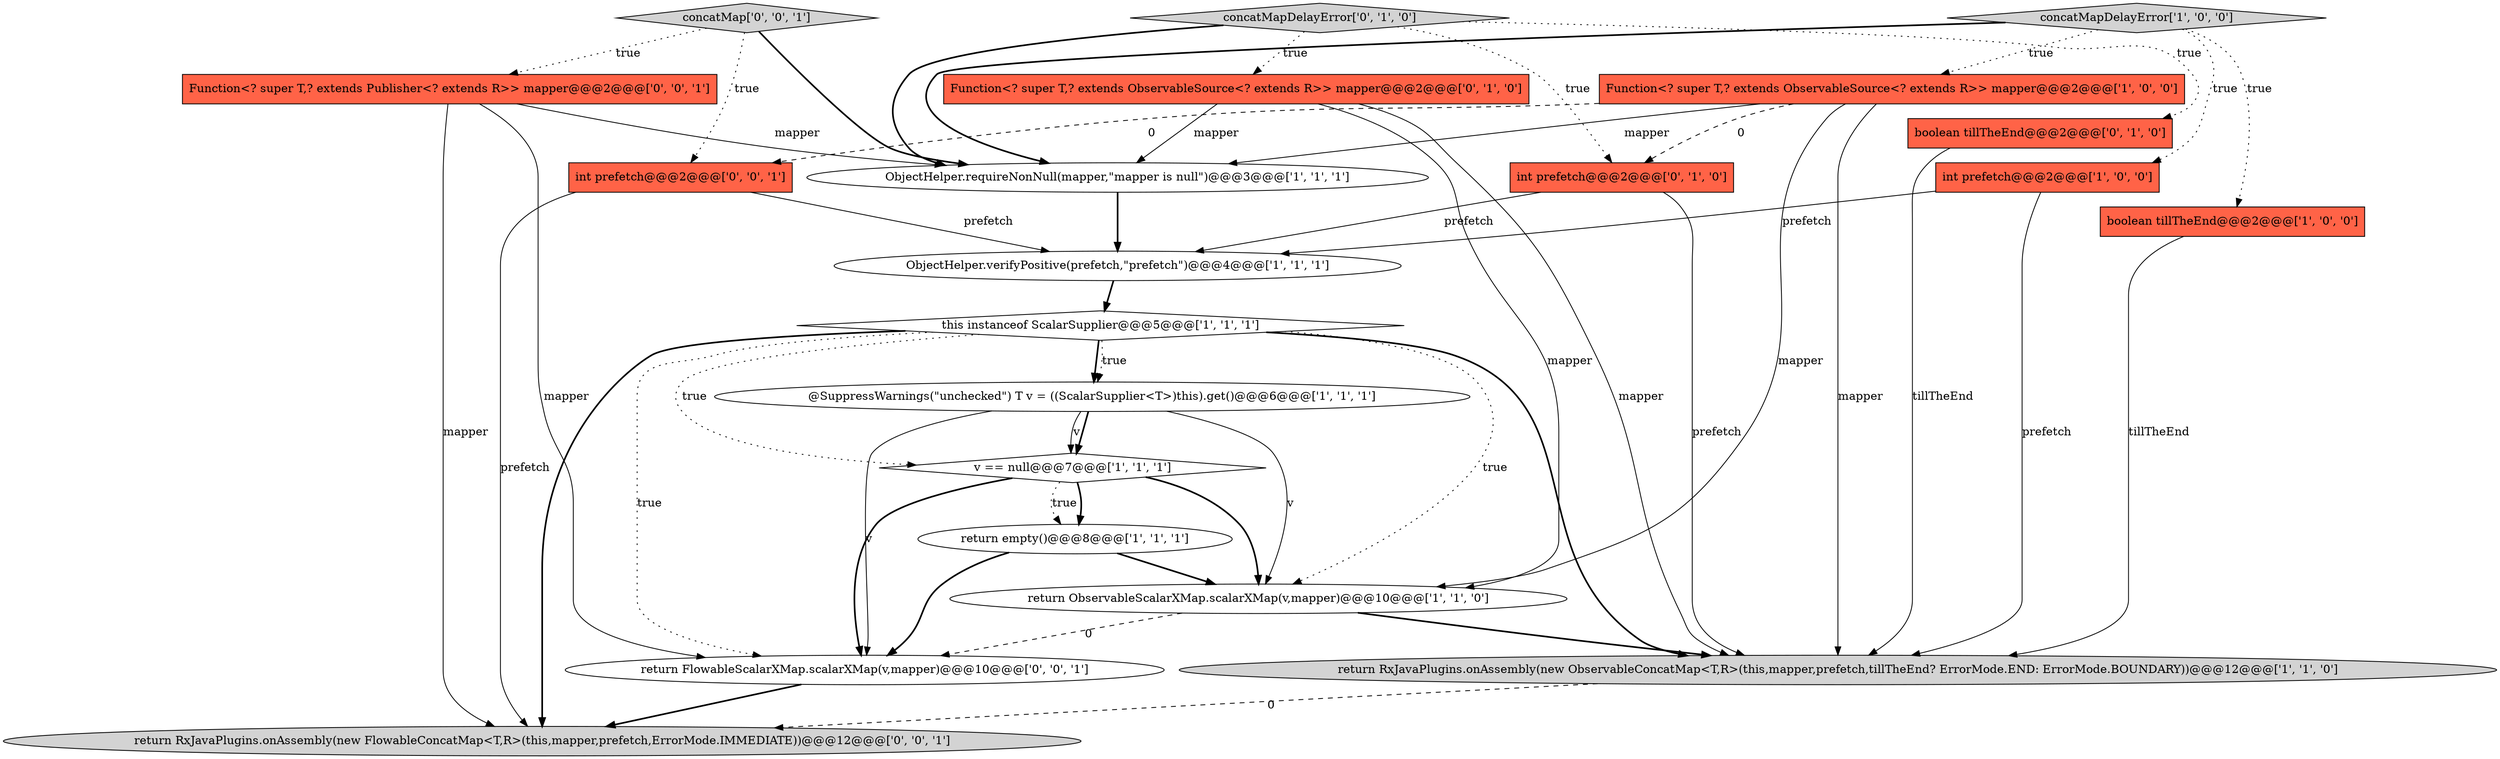 digraph {
20 [style = filled, label = "int prefetch@@@2@@@['0', '0', '1']", fillcolor = tomato, shape = box image = "AAA0AAABBB3BBB"];
19 [style = filled, label = "return FlowableScalarXMap.scalarXMap(v,mapper)@@@10@@@['0', '0', '1']", fillcolor = white, shape = ellipse image = "AAA0AAABBB3BBB"];
5 [style = filled, label = "ObjectHelper.requireNonNull(mapper,\"mapper is null\")@@@3@@@['1', '1', '1']", fillcolor = white, shape = ellipse image = "AAA0AAABBB1BBB"];
13 [style = filled, label = "Function<? super T,? extends ObservableSource<? extends R>> mapper@@@2@@@['0', '1', '0']", fillcolor = tomato, shape = box image = "AAA0AAABBB2BBB"];
7 [style = filled, label = "Function<? super T,? extends ObservableSource<? extends R>> mapper@@@2@@@['1', '0', '0']", fillcolor = tomato, shape = box image = "AAA1AAABBB1BBB"];
11 [style = filled, label = "this instanceof ScalarSupplier@@@5@@@['1', '1', '1']", fillcolor = white, shape = diamond image = "AAA0AAABBB1BBB"];
18 [style = filled, label = "Function<? super T,? extends Publisher<? extends R>> mapper@@@2@@@['0', '0', '1']", fillcolor = tomato, shape = box image = "AAA0AAABBB3BBB"];
3 [style = filled, label = "return RxJavaPlugins.onAssembly(new ObservableConcatMap<T,R>(this,mapper,prefetch,tillTheEnd? ErrorMode.END: ErrorMode.BOUNDARY))@@@12@@@['1', '1', '0']", fillcolor = lightgray, shape = ellipse image = "AAA0AAABBB1BBB"];
14 [style = filled, label = "concatMapDelayError['0', '1', '0']", fillcolor = lightgray, shape = diamond image = "AAA0AAABBB2BBB"];
6 [style = filled, label = "@SuppressWarnings(\"unchecked\") T v = ((ScalarSupplier<T>)this).get()@@@6@@@['1', '1', '1']", fillcolor = white, shape = ellipse image = "AAA0AAABBB1BBB"];
0 [style = filled, label = "return ObservableScalarXMap.scalarXMap(v,mapper)@@@10@@@['1', '1', '0']", fillcolor = white, shape = ellipse image = "AAA0AAABBB1BBB"];
10 [style = filled, label = "return empty()@@@8@@@['1', '1', '1']", fillcolor = white, shape = ellipse image = "AAA0AAABBB1BBB"];
9 [style = filled, label = "v == null@@@7@@@['1', '1', '1']", fillcolor = white, shape = diamond image = "AAA0AAABBB1BBB"];
1 [style = filled, label = "boolean tillTheEnd@@@2@@@['1', '0', '0']", fillcolor = tomato, shape = box image = "AAA0AAABBB1BBB"];
15 [style = filled, label = "int prefetch@@@2@@@['0', '1', '0']", fillcolor = tomato, shape = box image = "AAA1AAABBB2BBB"];
2 [style = filled, label = "ObjectHelper.verifyPositive(prefetch,\"prefetch\")@@@4@@@['1', '1', '1']", fillcolor = white, shape = ellipse image = "AAA0AAABBB1BBB"];
4 [style = filled, label = "int prefetch@@@2@@@['1', '0', '0']", fillcolor = tomato, shape = box image = "AAA0AAABBB1BBB"];
17 [style = filled, label = "return RxJavaPlugins.onAssembly(new FlowableConcatMap<T,R>(this,mapper,prefetch,ErrorMode.IMMEDIATE))@@@12@@@['0', '0', '1']", fillcolor = lightgray, shape = ellipse image = "AAA0AAABBB3BBB"];
12 [style = filled, label = "boolean tillTheEnd@@@2@@@['0', '1', '0']", fillcolor = tomato, shape = box image = "AAA0AAABBB2BBB"];
16 [style = filled, label = "concatMap['0', '0', '1']", fillcolor = lightgray, shape = diamond image = "AAA0AAABBB3BBB"];
8 [style = filled, label = "concatMapDelayError['1', '0', '0']", fillcolor = lightgray, shape = diamond image = "AAA0AAABBB1BBB"];
0->3 [style = bold, label=""];
7->3 [style = solid, label="mapper"];
7->0 [style = solid, label="mapper"];
3->17 [style = dashed, label="0"];
6->9 [style = solid, label="v"];
9->0 [style = bold, label=""];
14->12 [style = dotted, label="true"];
16->18 [style = dotted, label="true"];
6->0 [style = solid, label="v"];
0->19 [style = dashed, label="0"];
10->19 [style = bold, label=""];
11->6 [style = bold, label=""];
6->19 [style = solid, label="v"];
18->17 [style = solid, label="mapper"];
7->20 [style = dashed, label="0"];
8->7 [style = dotted, label="true"];
16->20 [style = dotted, label="true"];
20->17 [style = solid, label="prefetch"];
11->9 [style = dotted, label="true"];
15->3 [style = solid, label="prefetch"];
7->5 [style = solid, label="mapper"];
19->17 [style = bold, label=""];
9->10 [style = bold, label=""];
8->4 [style = dotted, label="true"];
13->5 [style = solid, label="mapper"];
18->19 [style = solid, label="mapper"];
4->3 [style = solid, label="prefetch"];
14->13 [style = dotted, label="true"];
20->2 [style = solid, label="prefetch"];
8->1 [style = dotted, label="true"];
14->15 [style = dotted, label="true"];
5->2 [style = bold, label=""];
8->5 [style = bold, label=""];
11->3 [style = bold, label=""];
11->6 [style = dotted, label="true"];
11->0 [style = dotted, label="true"];
10->0 [style = bold, label=""];
13->0 [style = solid, label="mapper"];
7->15 [style = dashed, label="0"];
15->2 [style = solid, label="prefetch"];
9->19 [style = bold, label=""];
16->5 [style = bold, label=""];
11->17 [style = bold, label=""];
4->2 [style = solid, label="prefetch"];
11->19 [style = dotted, label="true"];
12->3 [style = solid, label="tillTheEnd"];
6->9 [style = bold, label=""];
9->10 [style = dotted, label="true"];
13->3 [style = solid, label="mapper"];
2->11 [style = bold, label=""];
18->5 [style = solid, label="mapper"];
14->5 [style = bold, label=""];
1->3 [style = solid, label="tillTheEnd"];
}
